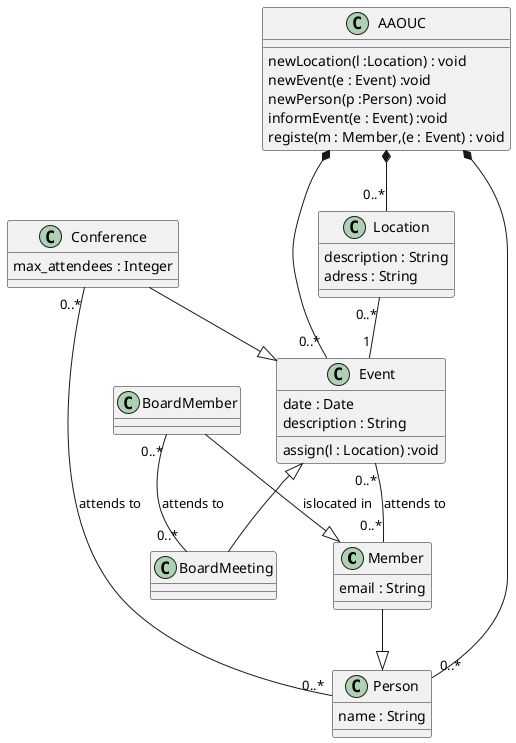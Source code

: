 @startuml
class Member {
email : String
}

class BoardMember {

}

class Event {
date : Date
description : String
assign(l : Location) :void

}

class Conference {
max_attendees : Integer

}

class BoardMeeting {
}

class Location {
description : String
adress : String

}

class Person {
name : String
}

class AAOUC {
newLocation(l :Location) : void
newEvent(e : Event) :void
newPerson(p :Person) :void
informEvent(e : Event) :void
registe(m : Member,(e : Event) : void
}

Event <|-- BoardMeeting
Conference --|> Event
BoardMember --|> Member: islocated in
Member --|> Person
Location"0..*"  -- "1"Event
Event"0..*"  -- "0..*" Member: attends to
Conference "0..*" -- "0..*" Person: attends to
BoardMember"0..*"  -- "0..*" BoardMeeting: attends to
AAOUC *--"0..*" Event
AAOUC *--"0..*" Location
AAOUC *-- "0..*" Person


@enduml